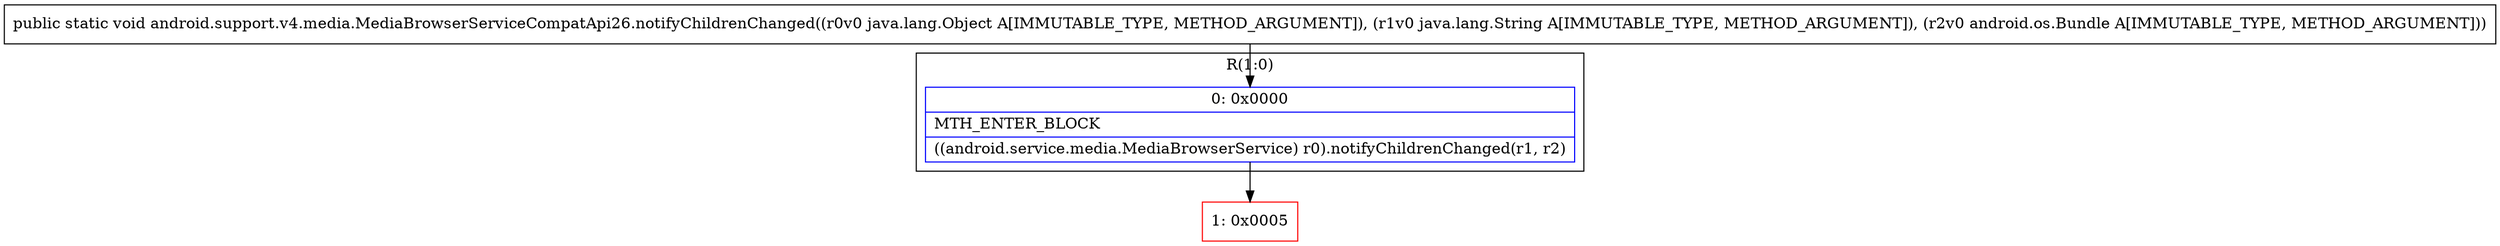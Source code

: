 digraph "CFG forandroid.support.v4.media.MediaBrowserServiceCompatApi26.notifyChildrenChanged(Ljava\/lang\/Object;Ljava\/lang\/String;Landroid\/os\/Bundle;)V" {
subgraph cluster_Region_1612238989 {
label = "R(1:0)";
node [shape=record,color=blue];
Node_0 [shape=record,label="{0\:\ 0x0000|MTH_ENTER_BLOCK\l|((android.service.media.MediaBrowserService) r0).notifyChildrenChanged(r1, r2)\l}"];
}
Node_1 [shape=record,color=red,label="{1\:\ 0x0005}"];
MethodNode[shape=record,label="{public static void android.support.v4.media.MediaBrowserServiceCompatApi26.notifyChildrenChanged((r0v0 java.lang.Object A[IMMUTABLE_TYPE, METHOD_ARGUMENT]), (r1v0 java.lang.String A[IMMUTABLE_TYPE, METHOD_ARGUMENT]), (r2v0 android.os.Bundle A[IMMUTABLE_TYPE, METHOD_ARGUMENT])) }"];
MethodNode -> Node_0;
Node_0 -> Node_1;
}

